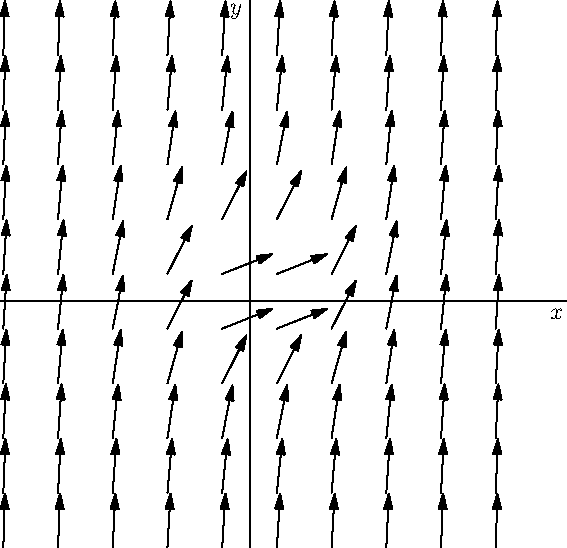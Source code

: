 size(10cm,0);
import contour;
import stats;
import graph;

xlimits( -1, 5);  
ylimits( -2, 2);  
yaxis("$y$");
xaxis("$x$");

path vector(pair z) {return
(0,0)--(1/(
sqrt(1 + ((z.x)^2 + (z.y)^2)^2)),
((z.x)^2 + (z.y)^2)/(sqrt(1 + ((z.x)^2 + (z.y)^2)^2)));}

add(vectorfield(vector,(-4,-4),(4,4)));

